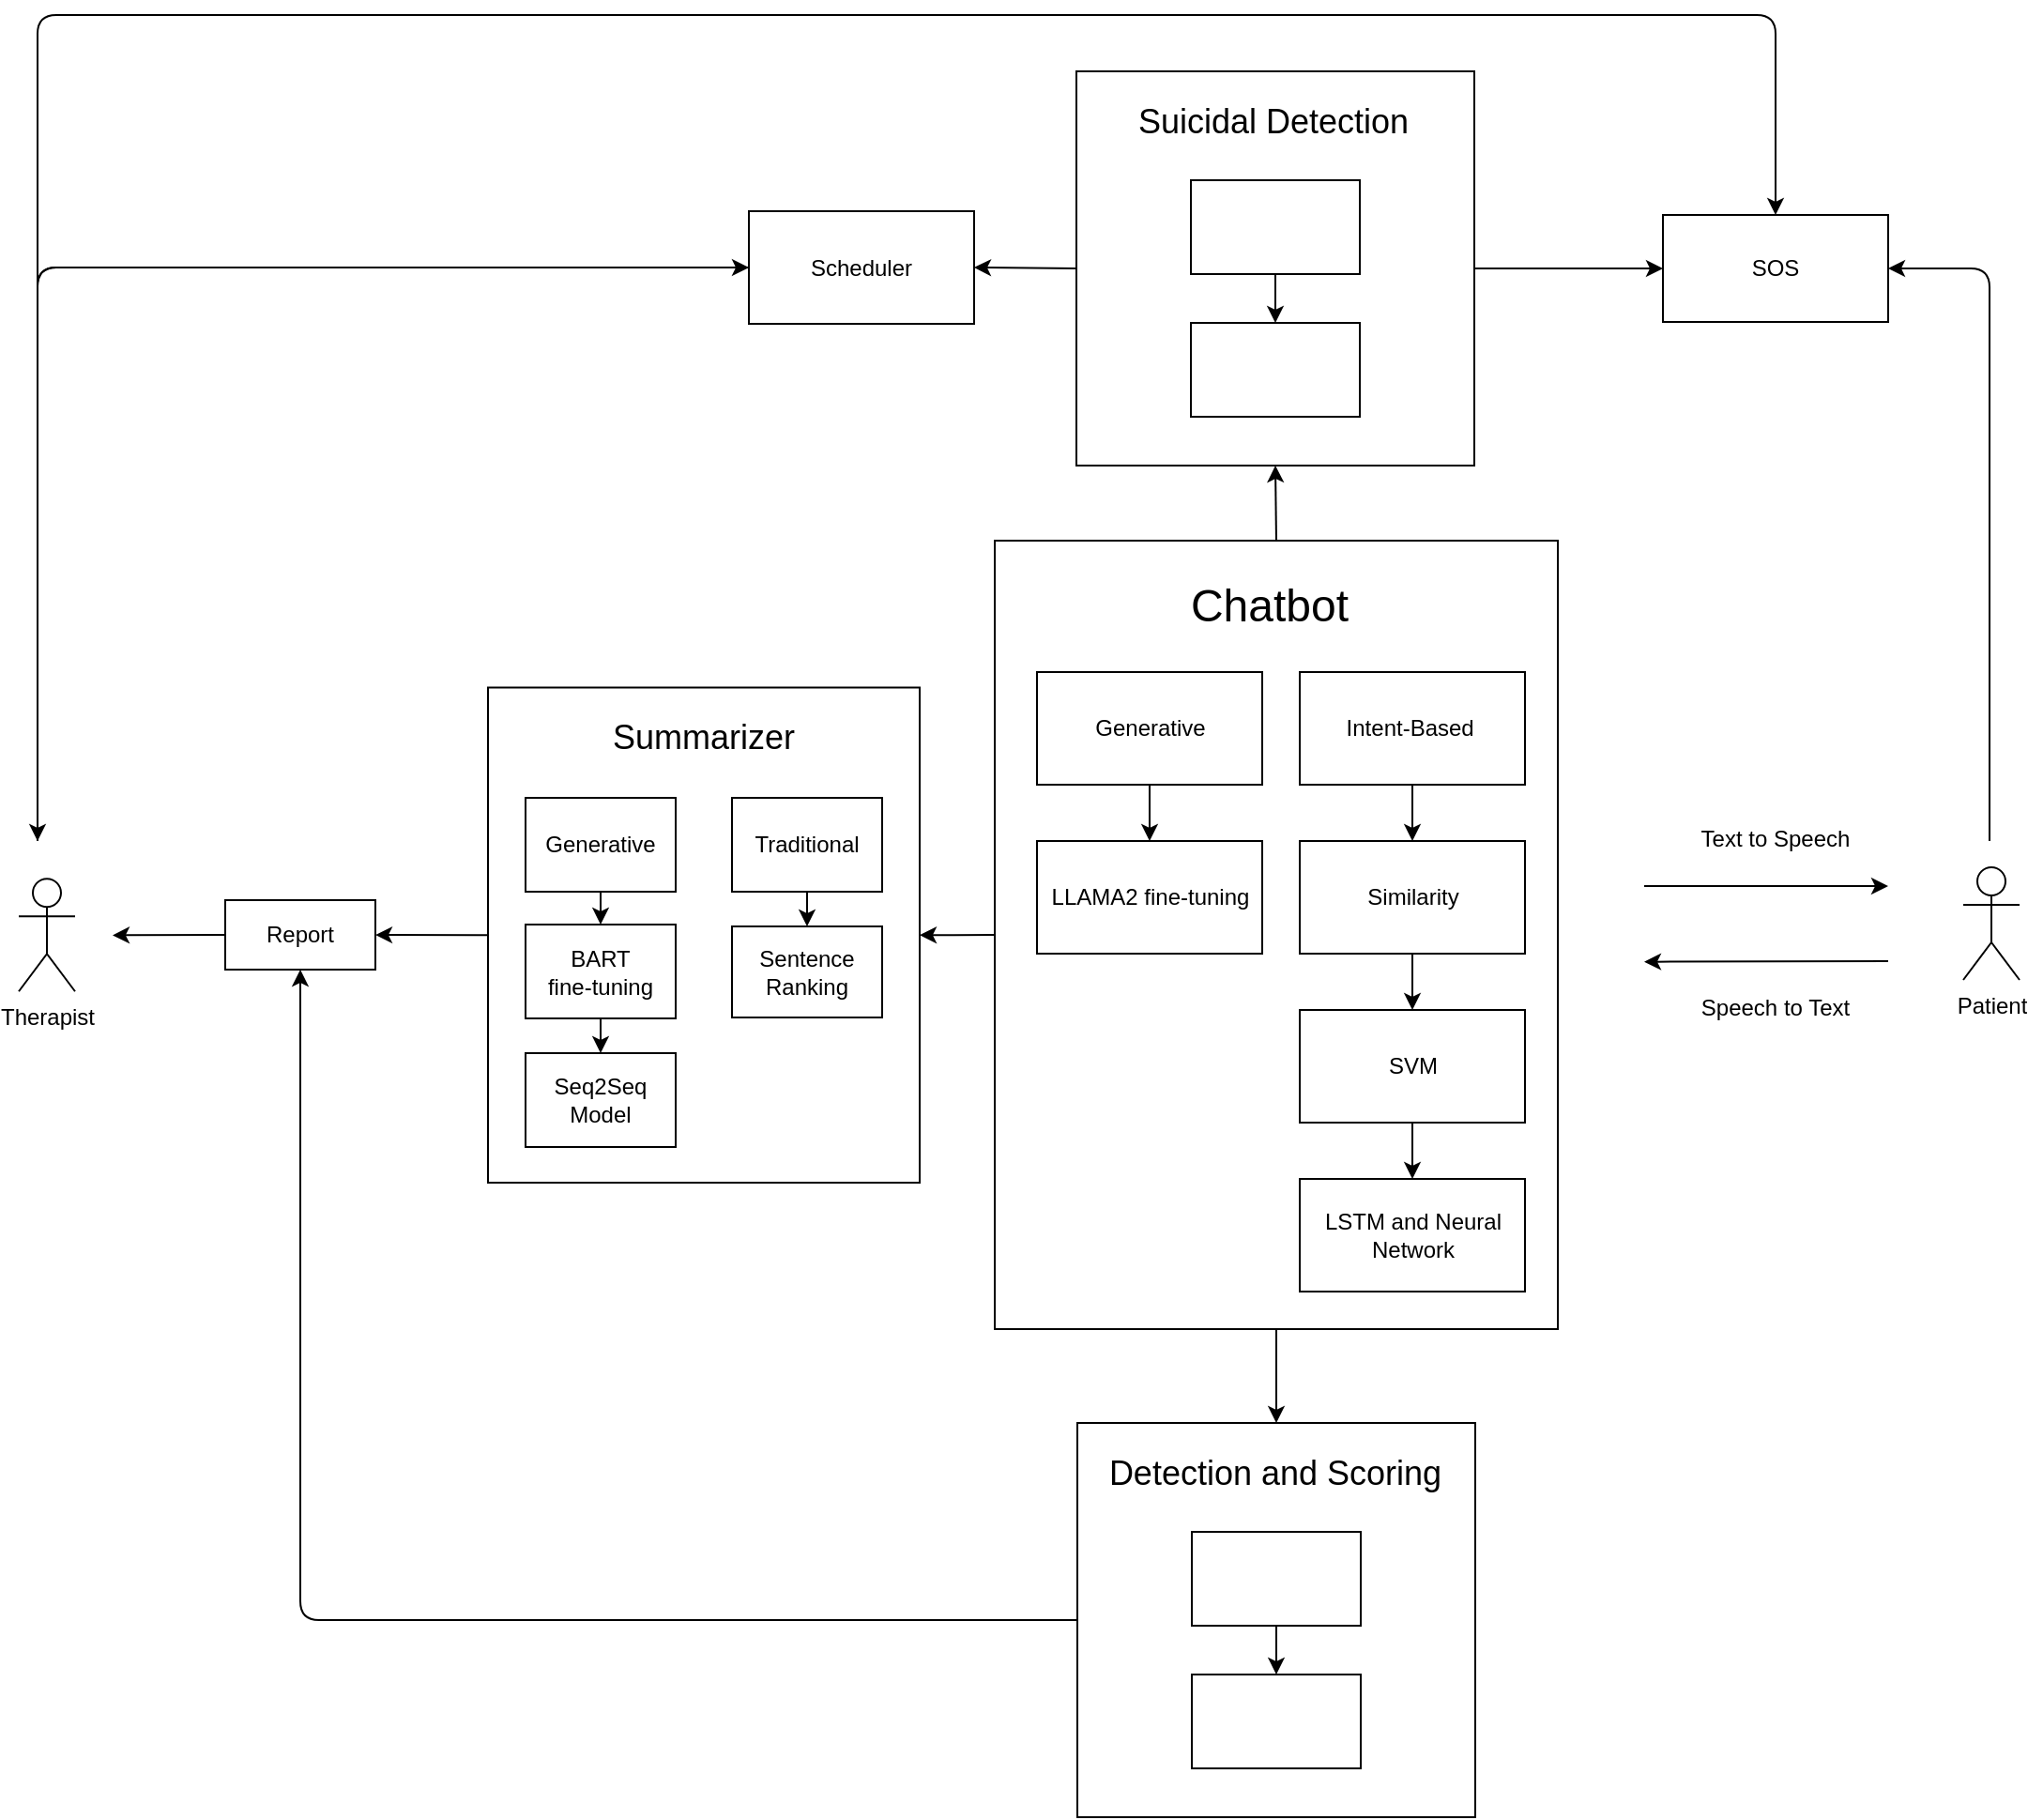 <mxfile>
    <diagram id="nxzzNV7BYu5baKhF10Te" name="Page-1">
        <mxGraphModel dx="2379" dy="866" grid="1" gridSize="10" guides="1" tooltips="1" connect="1" arrows="1" fold="1" page="1" pageScale="1" pageWidth="850" pageHeight="1100" math="0" shadow="0">
            <root>
                <mxCell id="0"/>
                <mxCell id="1" parent="0"/>
                <mxCell id="15" style="edgeStyle=none;html=1;" edge="1" parent="1">
                    <mxGeometry relative="1" as="geometry">
                        <mxPoint x="986" y="654" as="targetPoint"/>
                        <mxPoint x="856" y="654" as="sourcePoint"/>
                    </mxGeometry>
                </mxCell>
                <mxCell id="38" style="edgeStyle=none;html=1;exitX=0;exitY=0.5;exitDx=0;exitDy=0;entryX=1;entryY=0.5;entryDx=0;entryDy=0;" edge="1" parent="1" source="2" target="24">
                    <mxGeometry relative="1" as="geometry"/>
                </mxCell>
                <mxCell id="41" style="edgeStyle=none;html=1;exitX=0.5;exitY=1;exitDx=0;exitDy=0;entryX=0.5;entryY=0;entryDx=0;entryDy=0;" edge="1" parent="1" source="2" target="22">
                    <mxGeometry relative="1" as="geometry"/>
                </mxCell>
                <mxCell id="64" style="html=1;exitX=0.5;exitY=0;exitDx=0;exitDy=0;entryX=0.5;entryY=1;entryDx=0;entryDy=0;fontSize=18;" edge="1" parent="1" source="2" target="59">
                    <mxGeometry relative="1" as="geometry"/>
                </mxCell>
                <mxCell id="2" value="" style="rounded=0;whiteSpace=wrap;html=1;" vertex="1" parent="1">
                    <mxGeometry x="510" y="470" width="300" height="420" as="geometry"/>
                </mxCell>
                <mxCell id="7" value="" style="edgeStyle=none;html=1;" edge="1" parent="1" source="3" target="6">
                    <mxGeometry relative="1" as="geometry"/>
                </mxCell>
                <mxCell id="3" value="Intent-Based&amp;nbsp;" style="rounded=0;whiteSpace=wrap;html=1;" vertex="1" parent="1">
                    <mxGeometry x="672.5" y="540" width="120" height="60" as="geometry"/>
                </mxCell>
                <mxCell id="4" value="&lt;font style=&quot;font-size: 24px;&quot;&gt;Chatbot&lt;/font&gt;" style="text;html=1;strokeColor=none;fillColor=none;align=center;verticalAlign=middle;whiteSpace=wrap;rounded=0;" vertex="1" parent="1">
                    <mxGeometry x="590" y="490" width="132.5" height="30" as="geometry"/>
                </mxCell>
                <mxCell id="13" value="" style="edgeStyle=none;html=1;" edge="1" parent="1" source="5" target="12">
                    <mxGeometry relative="1" as="geometry"/>
                </mxCell>
                <mxCell id="5" value="Generative" style="rounded=0;whiteSpace=wrap;html=1;" vertex="1" parent="1">
                    <mxGeometry x="532.5" y="540" width="120" height="60" as="geometry"/>
                </mxCell>
                <mxCell id="9" value="" style="edgeStyle=none;html=1;" edge="1" parent="1" source="6" target="8">
                    <mxGeometry relative="1" as="geometry"/>
                </mxCell>
                <mxCell id="6" value="Similarity" style="whiteSpace=wrap;html=1;rounded=0;" vertex="1" parent="1">
                    <mxGeometry x="672.5" y="630" width="120" height="60" as="geometry"/>
                </mxCell>
                <mxCell id="11" value="" style="edgeStyle=none;html=1;" edge="1" parent="1" source="8" target="10">
                    <mxGeometry relative="1" as="geometry"/>
                </mxCell>
                <mxCell id="8" value="SVM" style="whiteSpace=wrap;html=1;rounded=0;" vertex="1" parent="1">
                    <mxGeometry x="672.5" y="720" width="120" height="60" as="geometry"/>
                </mxCell>
                <mxCell id="10" value="LSTM and Neural Network" style="whiteSpace=wrap;html=1;rounded=0;" vertex="1" parent="1">
                    <mxGeometry x="672.5" y="810" width="120" height="60" as="geometry"/>
                </mxCell>
                <mxCell id="12" value="LLAMA2 fine-tuning" style="whiteSpace=wrap;html=1;rounded=0;" vertex="1" parent="1">
                    <mxGeometry x="532.5" y="630" width="120" height="60" as="geometry"/>
                </mxCell>
                <mxCell id="14" value="Patient&lt;br&gt;" style="shape=umlActor;verticalLabelPosition=bottom;verticalAlign=top;html=1;outlineConnect=0;" vertex="1" parent="1">
                    <mxGeometry x="1026" y="644" width="30" height="60" as="geometry"/>
                </mxCell>
                <mxCell id="16" style="edgeStyle=none;html=1;" edge="1" parent="1">
                    <mxGeometry relative="1" as="geometry">
                        <mxPoint x="856" y="694.33" as="targetPoint"/>
                        <mxPoint x="986" y="694" as="sourcePoint"/>
                    </mxGeometry>
                </mxCell>
                <mxCell id="17" value="Text to Speech" style="text;html=1;strokeColor=none;fillColor=none;align=center;verticalAlign=middle;whiteSpace=wrap;rounded=0;" vertex="1" parent="1">
                    <mxGeometry x="836" y="614" width="180" height="30" as="geometry"/>
                </mxCell>
                <mxCell id="20" value="Speech to Text" style="text;html=1;strokeColor=none;fillColor=none;align=center;verticalAlign=middle;whiteSpace=wrap;rounded=0;" vertex="1" parent="1">
                    <mxGeometry x="836" y="704" width="180" height="30" as="geometry"/>
                </mxCell>
                <mxCell id="42" style="edgeStyle=orthogonalEdgeStyle;html=1;exitX=0;exitY=0.5;exitDx=0;exitDy=0;entryX=0.5;entryY=1;entryDx=0;entryDy=0;" edge="1" parent="1" source="22" target="34">
                    <mxGeometry relative="1" as="geometry"/>
                </mxCell>
                <mxCell id="22" value="" style="rounded=0;whiteSpace=wrap;html=1;" vertex="1" parent="1">
                    <mxGeometry x="554" y="940" width="212" height="210" as="geometry"/>
                </mxCell>
                <mxCell id="23" value="&lt;font style=&quot;font-size: 18px;&quot;&gt;Detection and Scoring&lt;/font&gt;" style="text;html=1;strokeColor=none;fillColor=none;align=center;verticalAlign=middle;whiteSpace=wrap;rounded=0;" vertex="1" parent="1">
                    <mxGeometry x="532.5" y="951.5" width="252.5" height="30" as="geometry"/>
                </mxCell>
                <mxCell id="39" style="edgeStyle=none;html=1;exitX=0;exitY=0.5;exitDx=0;exitDy=0;" edge="1" parent="1" source="24" target="34">
                    <mxGeometry relative="1" as="geometry"/>
                </mxCell>
                <mxCell id="24" value="" style="rounded=0;whiteSpace=wrap;html=1;" vertex="1" parent="1">
                    <mxGeometry x="240" y="548.25" width="230" height="263.75" as="geometry"/>
                </mxCell>
                <mxCell id="25" value="&lt;font style=&quot;font-size: 18px;&quot;&gt;Summarizer&lt;/font&gt;" style="text;html=1;strokeColor=none;fillColor=none;align=center;verticalAlign=middle;whiteSpace=wrap;rounded=0;" vertex="1" parent="1">
                    <mxGeometry x="325" y="560" width="60" height="30" as="geometry"/>
                </mxCell>
                <mxCell id="29" value="" style="edgeStyle=none;html=1;" edge="1" parent="1" source="26" target="28">
                    <mxGeometry relative="1" as="geometry"/>
                </mxCell>
                <mxCell id="26" value="Traditional" style="rounded=0;whiteSpace=wrap;html=1;" vertex="1" parent="1">
                    <mxGeometry x="370" y="607" width="80" height="50" as="geometry"/>
                </mxCell>
                <mxCell id="72" style="edgeStyle=none;html=1;exitX=0.5;exitY=1;exitDx=0;exitDy=0;entryX=0.5;entryY=0;entryDx=0;entryDy=0;fontSize=18;" edge="1" parent="1" source="27" target="68">
                    <mxGeometry relative="1" as="geometry"/>
                </mxCell>
                <mxCell id="27" value="Generative" style="rounded=0;whiteSpace=wrap;html=1;" vertex="1" parent="1">
                    <mxGeometry x="260" y="607" width="80" height="50" as="geometry"/>
                </mxCell>
                <mxCell id="28" value="Sentence Ranking" style="whiteSpace=wrap;html=1;rounded=0;" vertex="1" parent="1">
                    <mxGeometry x="370" y="675.5" width="80" height="48.5" as="geometry"/>
                </mxCell>
                <mxCell id="75" style="edgeStyle=none;html=1;exitX=0;exitY=0.5;exitDx=0;exitDy=0;fontSize=18;" edge="1" parent="1" source="34">
                    <mxGeometry relative="1" as="geometry">
                        <mxPoint x="40" y="680.19" as="targetPoint"/>
                    </mxGeometry>
                </mxCell>
                <mxCell id="34" value="Report" style="rounded=0;whiteSpace=wrap;html=1;" vertex="1" parent="1">
                    <mxGeometry x="100" y="661.5" width="80" height="37" as="geometry"/>
                </mxCell>
                <mxCell id="47" style="edgeStyle=orthogonalEdgeStyle;html=1;exitX=0;exitY=0.5;exitDx=0;exitDy=0;" edge="1" parent="1" source="44">
                    <mxGeometry relative="1" as="geometry">
                        <mxPoint y="630" as="targetPoint"/>
                        <Array as="points">
                            <mxPoint y="324"/>
                            <mxPoint y="630"/>
                        </Array>
                    </mxGeometry>
                </mxCell>
                <mxCell id="76" style="html=1;exitX=0;exitY=0.5;exitDx=0;exitDy=0;fontSize=18;entryX=0;entryY=0.5;entryDx=0;entryDy=0;edgeStyle=orthogonalEdgeStyle;" edge="1" parent="1" target="44">
                    <mxGeometry relative="1" as="geometry">
                        <mxPoint y="630" as="sourcePoint"/>
                        <Array as="points">
                            <mxPoint y="325"/>
                        </Array>
                    </mxGeometry>
                </mxCell>
                <mxCell id="44" value="Scheduler" style="rounded=0;whiteSpace=wrap;html=1;" vertex="1" parent="1">
                    <mxGeometry x="379" y="294.5" width="120" height="60" as="geometry"/>
                </mxCell>
                <mxCell id="45" value="Therapist" style="shape=umlActor;verticalLabelPosition=bottom;verticalAlign=top;html=1;outlineConnect=0;" vertex="1" parent="1">
                    <mxGeometry x="-10" y="650.13" width="30" height="60" as="geometry"/>
                </mxCell>
                <mxCell id="66" style="edgeStyle=orthogonalEdgeStyle;html=1;exitX=1;exitY=0.5;exitDx=0;exitDy=0;fontSize=18;entryX=1;entryY=0.5;entryDx=0;entryDy=0;" edge="1" parent="1" target="50">
                    <mxGeometry relative="1" as="geometry">
                        <mxPoint x="1040" y="630" as="sourcePoint"/>
                        <Array as="points">
                            <mxPoint x="1040" y="325"/>
                        </Array>
                    </mxGeometry>
                </mxCell>
                <mxCell id="50" value="SOS" style="rounded=0;whiteSpace=wrap;html=1;" vertex="1" parent="1">
                    <mxGeometry x="866" y="296.5" width="120" height="57" as="geometry"/>
                </mxCell>
                <mxCell id="51" value="" style="endArrow=classic;html=1;entryX=0.5;entryY=0;entryDx=0;entryDy=0;edgeStyle=orthogonalEdgeStyle;" edge="1" parent="1" target="50">
                    <mxGeometry width="50" height="50" relative="1" as="geometry">
                        <mxPoint y="340" as="sourcePoint"/>
                        <mxPoint x="-630" y="110" as="targetPoint"/>
                        <Array as="points">
                            <mxPoint y="190"/>
                            <mxPoint x="926" y="190"/>
                        </Array>
                    </mxGeometry>
                </mxCell>
                <mxCell id="57" value="" style="edgeStyle=orthogonalEdgeStyle;html=1;fontSize=24;entryX=0.5;entryY=0;entryDx=0;entryDy=0;" edge="1" parent="1" source="55" target="58">
                    <mxGeometry relative="1" as="geometry">
                        <mxPoint x="660.022" y="1073" as="targetPoint"/>
                    </mxGeometry>
                </mxCell>
                <mxCell id="55" value="" style="rounded=0;whiteSpace=wrap;html=1;fontSize=24;" vertex="1" parent="1">
                    <mxGeometry x="615" y="998" width="90" height="50" as="geometry"/>
                </mxCell>
                <mxCell id="58" value="" style="rounded=0;whiteSpace=wrap;html=1;fontSize=24;" vertex="1" parent="1">
                    <mxGeometry x="615" y="1074" width="90" height="50" as="geometry"/>
                </mxCell>
                <mxCell id="65" style="edgeStyle=none;html=1;exitX=1;exitY=0.5;exitDx=0;exitDy=0;entryX=0;entryY=0.5;entryDx=0;entryDy=0;fontSize=18;" edge="1" parent="1" source="59" target="50">
                    <mxGeometry relative="1" as="geometry"/>
                </mxCell>
                <mxCell id="67" style="html=1;exitX=0;exitY=0.5;exitDx=0;exitDy=0;entryX=1;entryY=0.5;entryDx=0;entryDy=0;fontSize=18;" edge="1" parent="1" source="59" target="44">
                    <mxGeometry relative="1" as="geometry"/>
                </mxCell>
                <mxCell id="59" value="" style="rounded=0;whiteSpace=wrap;html=1;" vertex="1" parent="1">
                    <mxGeometry x="553.5" y="220" width="212" height="210" as="geometry"/>
                </mxCell>
                <mxCell id="60" value="&lt;font style=&quot;font-size: 18px;&quot;&gt;Suicidal Detection&lt;/font&gt;" style="text;html=1;strokeColor=none;fillColor=none;align=center;verticalAlign=middle;whiteSpace=wrap;rounded=0;" vertex="1" parent="1">
                    <mxGeometry x="532" y="231.5" width="252.5" height="30" as="geometry"/>
                </mxCell>
                <mxCell id="61" value="" style="edgeStyle=orthogonalEdgeStyle;html=1;fontSize=24;entryX=0.5;entryY=0;entryDx=0;entryDy=0;" edge="1" parent="1" source="62" target="63">
                    <mxGeometry relative="1" as="geometry">
                        <mxPoint x="659.522" y="353" as="targetPoint"/>
                    </mxGeometry>
                </mxCell>
                <mxCell id="62" value="" style="rounded=0;whiteSpace=wrap;html=1;fontSize=24;" vertex="1" parent="1">
                    <mxGeometry x="614.5" y="278" width="90" height="50" as="geometry"/>
                </mxCell>
                <mxCell id="63" value="" style="rounded=0;whiteSpace=wrap;html=1;fontSize=24;" vertex="1" parent="1">
                    <mxGeometry x="614.5" y="354" width="90" height="50" as="geometry"/>
                </mxCell>
                <mxCell id="73" style="edgeStyle=none;html=1;exitX=0.5;exitY=1;exitDx=0;exitDy=0;entryX=0.5;entryY=0;entryDx=0;entryDy=0;fontSize=18;" edge="1" parent="1" source="68" target="69">
                    <mxGeometry relative="1" as="geometry"/>
                </mxCell>
                <mxCell id="68" value="BART &lt;br&gt;fine-tuning" style="rounded=0;whiteSpace=wrap;html=1;" vertex="1" parent="1">
                    <mxGeometry x="260" y="674.5" width="80" height="50" as="geometry"/>
                </mxCell>
                <mxCell id="69" value="Seq2Seq&lt;br&gt;Model" style="rounded=0;whiteSpace=wrap;html=1;" vertex="1" parent="1">
                    <mxGeometry x="260" y="743" width="80" height="50" as="geometry"/>
                </mxCell>
            </root>
        </mxGraphModel>
    </diagram>
</mxfile>